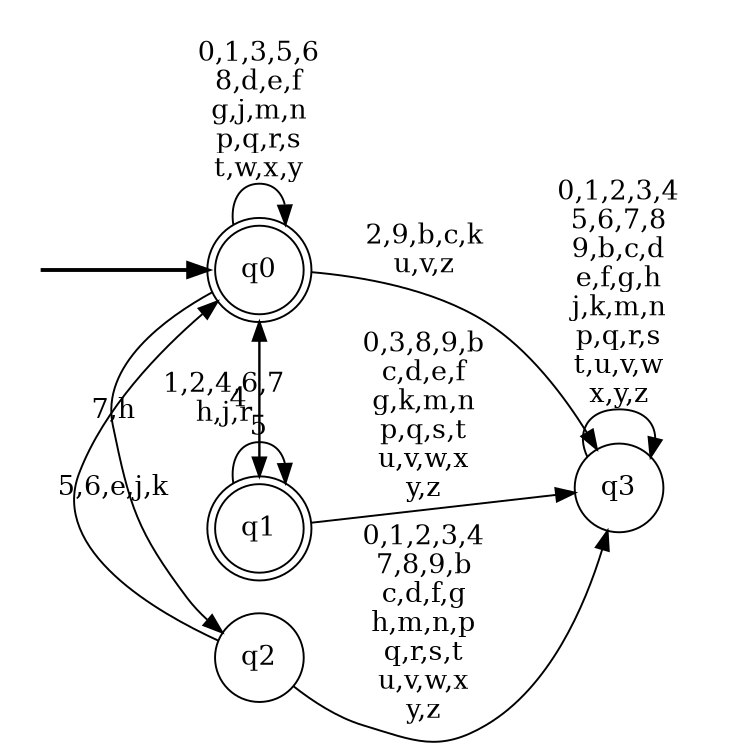 digraph BlueStar {
__start0 [style = invis, shape = none, label = "", width = 0, height = 0];

rankdir=LR;
size="8,5";

s0 [style="rounded,filled", color="black", fillcolor="white" shape="doublecircle", label="q0"];
s1 [style="rounded,filled", color="black", fillcolor="white" shape="doublecircle", label="q1"];
s2 [style="filled", color="black", fillcolor="white" shape="circle", label="q2"];
s3 [style="filled", color="black", fillcolor="white" shape="circle", label="q3"];
subgraph cluster_main { 
	graph [pad=".75", ranksep="0.15", nodesep="0.15"];
	 style=invis; 
	__start0 -> s0 [penwidth=2];
}
s0 -> s0 [label="0,1,3,5,6\n8,d,e,f\ng,j,m,n\np,q,r,s\nt,w,x,y"];
s0 -> s1 [label="4"];
s0 -> s2 [label="7,h"];
s0 -> s3 [label="2,9,b,c,k\nu,v,z"];
s1 -> s0 [label="1,2,4,6,7\nh,j,r"];
s1 -> s1 [label="5"];
s1 -> s3 [label="0,3,8,9,b\nc,d,e,f\ng,k,m,n\np,q,s,t\nu,v,w,x\ny,z"];
s2 -> s0 [label="5,6,e,j,k"];
s2 -> s3 [label="0,1,2,3,4\n7,8,9,b\nc,d,f,g\nh,m,n,p\nq,r,s,t\nu,v,w,x\ny,z"];
s3 -> s3 [label="0,1,2,3,4\n5,6,7,8\n9,b,c,d\ne,f,g,h\nj,k,m,n\np,q,r,s\nt,u,v,w\nx,y,z"];

}